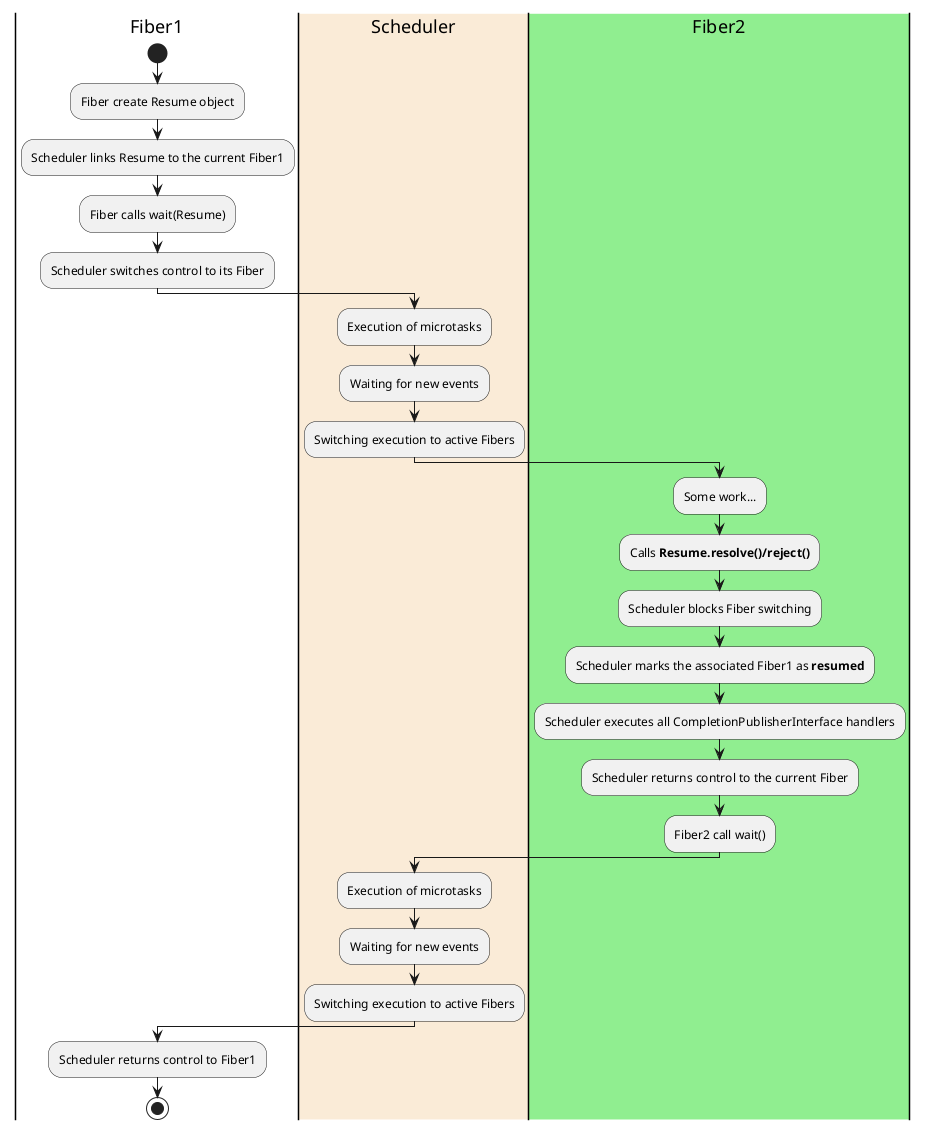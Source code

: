 @startuml
skinparam linetype ortho

|Fiber1|
start
:Fiber create Resume object;
:Scheduler links Resume to the current Fiber1;
:Fiber calls wait(Resume);
:Scheduler switches control to its Fiber;


|#AntiqueWhite|Scheduler|
:Execution of microtasks;
:Waiting for new events;
:Switching execution to active Fibers;

|#LightGreen|Fiber2|
:Some work...;
:Calls **Resume.resolve()/reject()**;
:Scheduler blocks Fiber switching;
:Scheduler marks the associated Fiber1 as **resumed**;
:Scheduler executes all CompletionPublisherInterface handlers;
:Scheduler returns control to the current Fiber;
:Fiber2 call wait();

|Scheduler|
:Execution of microtasks;
:Waiting for new events;
:Switching execution to active Fibers;

|Fiber1|
:Scheduler returns control to Fiber1;

stop
@enduml

